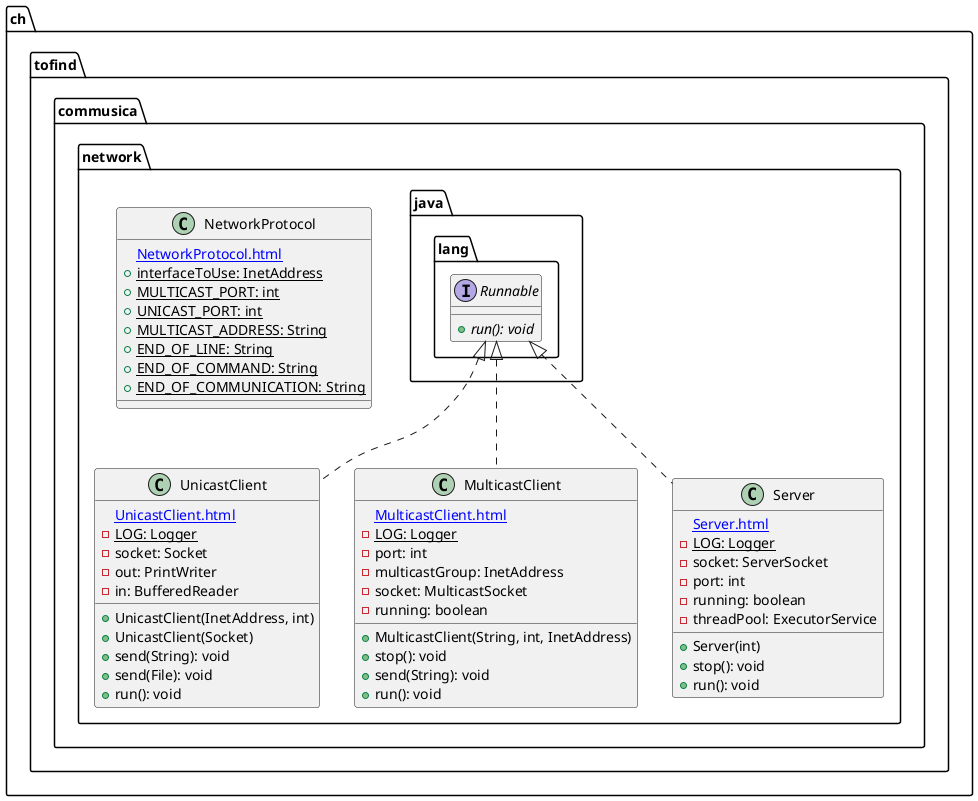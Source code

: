 @startuml

    namespace ch.tofind.commusica.network {

        class UnicastClient {
            [[UnicastClient.html]]
            {static} -LOG: Logger
            -socket: Socket
            -out: PrintWriter
            -in: BufferedReader
            +UnicastClient(InetAddress, int)
            +UnicastClient(Socket)
            +send(String): void
            +send(File): void
            +run(): void
        }

        class MulticastClient {
            [[MulticastClient.html]]
            {static} -LOG: Logger
            -port: int
            -multicastGroup: InetAddress
            -socket: MulticastSocket
            -running: boolean
            +MulticastClient(String, int, InetAddress)
            +stop(): void
            +send(String): void
            +run(): void
        }

        class Server {
            [[Server.html]]
            {static} -LOG: Logger
            -socket: ServerSocket
            -port: int
            -running: boolean
            -threadPool: ExecutorService
            +Server(int)
            +stop(): void
            +run(): void
        }

        class NetworkProtocol {
            [[NetworkProtocol.html]]
            {static} +interfaceToUse: InetAddress
            {static} +MULTICAST_PORT: int
            {static} +UNICAST_PORT: int
            {static} +MULTICAST_ADDRESS: String
            {static} +END_OF_LINE: String
            {static} +END_OF_COMMAND: String
            {static} +END_OF_COMMUNICATION: String
        }

        interface java.lang.Runnable {
            {abstract} +run(): void
        }
        java.lang.Runnable <|.. UnicastClient

        java.lang.Runnable <|.. MulticastClient

        java.lang.Runnable <|.. Server

    }

@enduml
